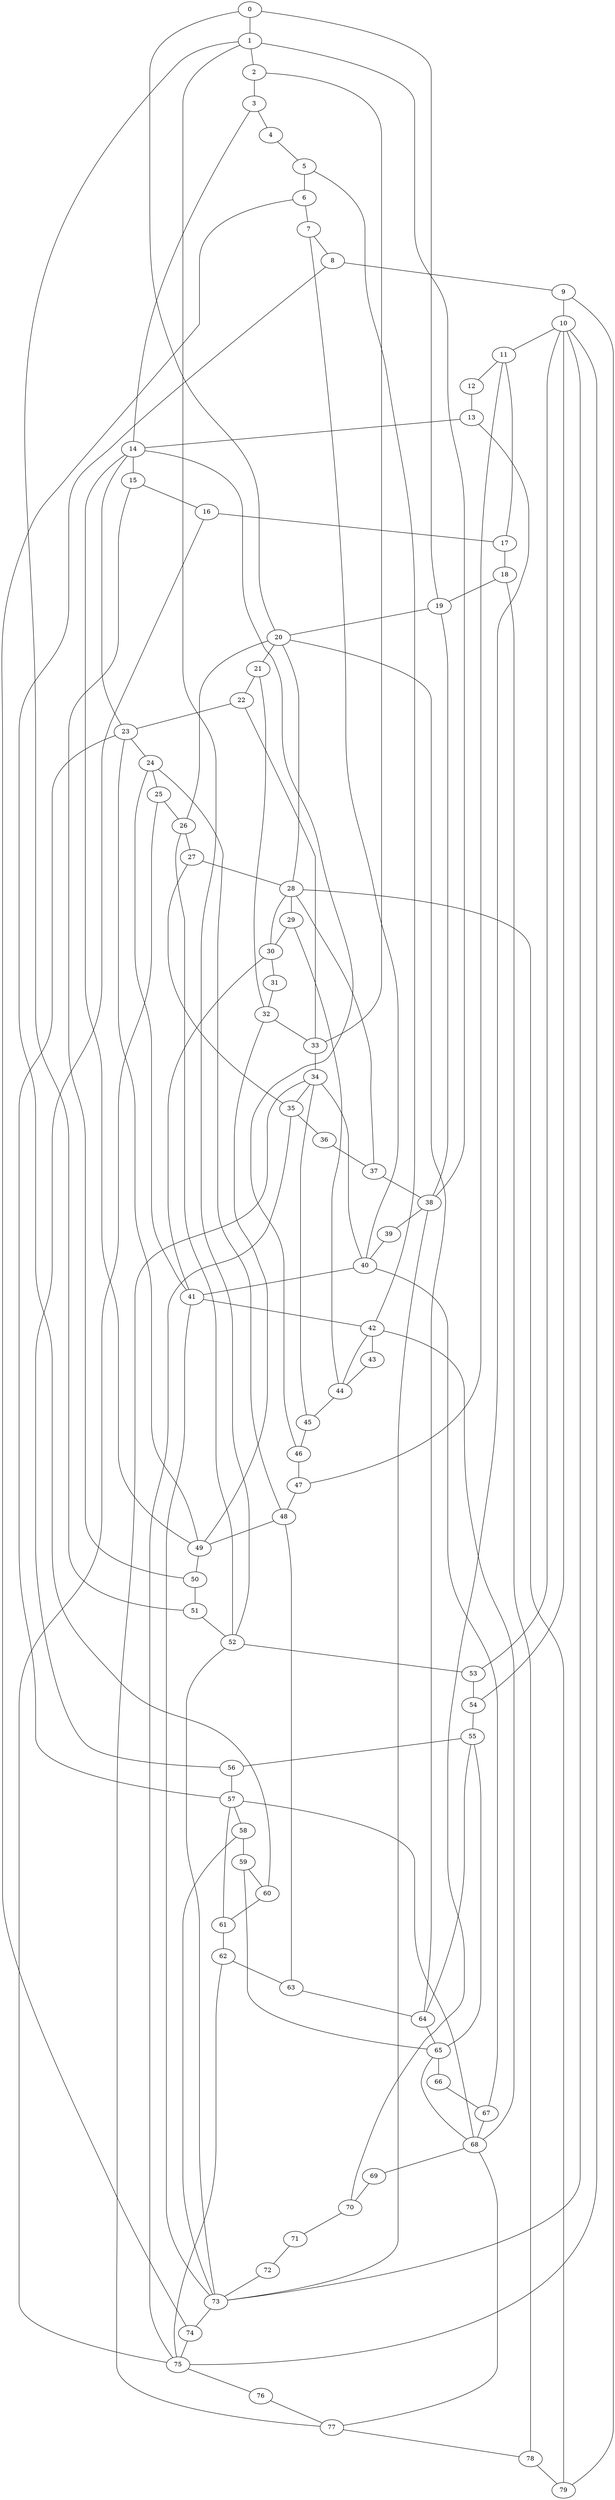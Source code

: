 
graph graphname {
    0 -- 1
0 -- 20
0 -- 19
1 -- 2
1 -- 51
1 -- 38
1 -- 52
2 -- 3
2 -- 33
3 -- 4
3 -- 14
4 -- 5
5 -- 6
5 -- 42
6 -- 7
6 -- 74
7 -- 8
7 -- 40
8 -- 9
8 -- 60
9 -- 10
9 -- 79
10 -- 11
10 -- 53
10 -- 75
10 -- 54
10 -- 73
11 -- 12
11 -- 47
11 -- 17
12 -- 13
13 -- 14
13 -- 70
14 -- 15
14 -- 46
14 -- 49
14 -- 23
15 -- 16
15 -- 50
16 -- 17
16 -- 56
17 -- 18
18 -- 19
18 -- 78
19 -- 20
19 -- 38
20 -- 21
20 -- 26
20 -- 64
20 -- 28
21 -- 22
21 -- 32
22 -- 23
22 -- 33
23 -- 24
23 -- 49
23 -- 57
24 -- 25
24 -- 41
24 -- 48
25 -- 26
25 -- 75
26 -- 27
26 -- 52
27 -- 28
27 -- 35
28 -- 29
28 -- 30
28 -- 79
28 -- 37
29 -- 30
29 -- 44
30 -- 31
30 -- 41
31 -- 32
32 -- 33
32 -- 49
33 -- 34
34 -- 35
34 -- 77
34 -- 40
34 -- 45
35 -- 36
35 -- 75
36 -- 37
37 -- 38
38 -- 39
38 -- 73
39 -- 40
40 -- 41
40 -- 67
41 -- 42
41 -- 73
42 -- 43
42 -- 44
42 -- 68
43 -- 44
44 -- 45
45 -- 46
46 -- 47
47 -- 48
48 -- 49
48 -- 63
49 -- 50
50 -- 51
51 -- 52
52 -- 53
52 -- 73
53 -- 54
54 -- 55
55 -- 56
55 -- 65
55 -- 64
56 -- 57
57 -- 58
57 -- 61
57 -- 68
58 -- 59
58 -- 73
59 -- 60
59 -- 65
60 -- 61
61 -- 62
62 -- 63
62 -- 75
63 -- 64
64 -- 65
65 -- 66
65 -- 68
66 -- 67
67 -- 68
68 -- 69
68 -- 77
69 -- 70
70 -- 71
71 -- 72
72 -- 73
73 -- 74
74 -- 75
75 -- 76
76 -- 77
77 -- 78
78 -- 79

}
